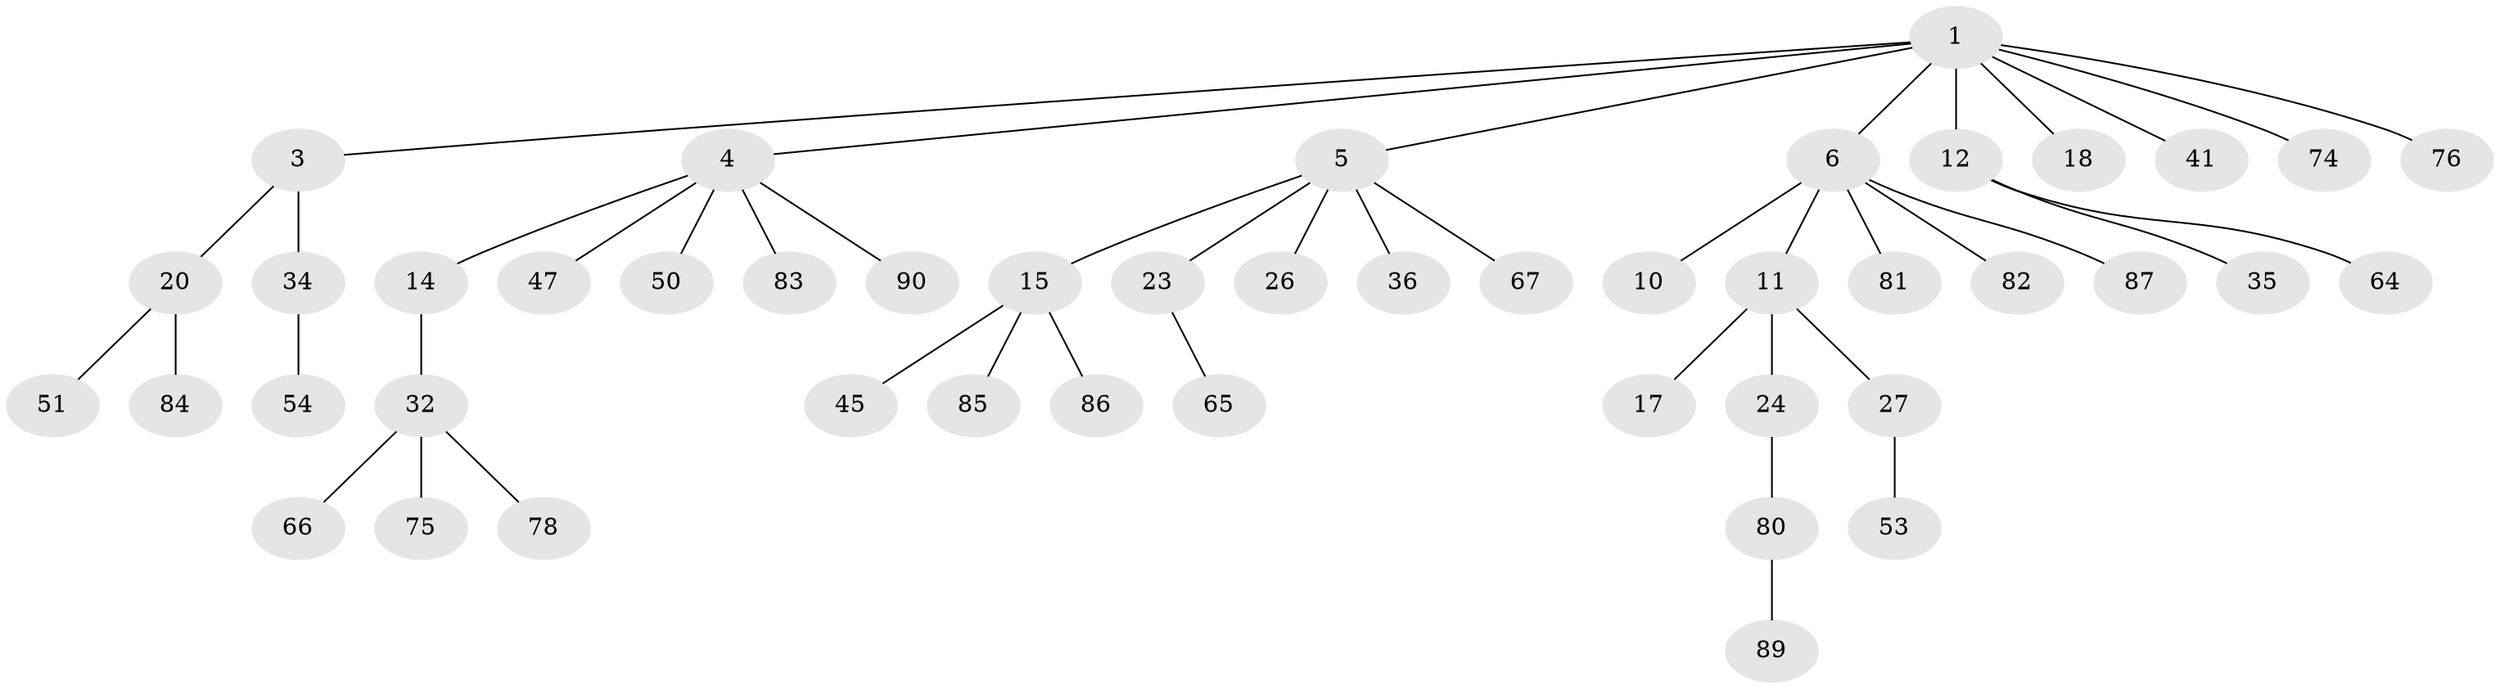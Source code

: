 // original degree distribution, {6: 0.021505376344086023, 5: 0.043010752688172046, 4: 0.06451612903225806, 2: 0.24731182795698925, 3: 0.0967741935483871, 1: 0.5161290322580645, 7: 0.010752688172043012}
// Generated by graph-tools (version 1.1) at 2025/15/03/09/25 04:15:41]
// undirected, 46 vertices, 45 edges
graph export_dot {
graph [start="1"]
  node [color=gray90,style=filled];
  1 [super="+2"];
  3 [super="+46"];
  4;
  5 [super="+49+7+8"];
  6 [super="+39+9"];
  10;
  11 [super="+43+28+58"];
  12 [super="+33+29"];
  14 [super="+16"];
  15 [super="+37+22+21+19"];
  17 [super="+55+44"];
  18 [super="+72"];
  20 [super="+42"];
  23 [super="+25+38+52"];
  24 [super="+88"];
  26;
  27 [super="+40"];
  32;
  34 [super="+91"];
  35;
  36 [super="+92+63"];
  41;
  45 [super="+61"];
  47;
  50 [super="+62"];
  51 [super="+69"];
  53;
  54;
  64;
  65;
  66;
  67;
  74;
  75;
  76;
  78;
  80;
  81;
  82;
  83;
  84;
  85;
  86;
  87;
  89;
  90;
  1 -- 3;
  1 -- 6;
  1 -- 41;
  1 -- 74;
  1 -- 76;
  1 -- 18;
  1 -- 4;
  1 -- 5;
  1 -- 12;
  3 -- 20;
  3 -- 34;
  4 -- 14;
  4 -- 47;
  4 -- 50;
  4 -- 83;
  4 -- 90;
  5 -- 36;
  5 -- 67;
  5 -- 15;
  5 -- 26;
  5 -- 23;
  6 -- 11;
  6 -- 87;
  6 -- 82;
  6 -- 81;
  6 -- 10;
  11 -- 17;
  11 -- 24;
  11 -- 27;
  12 -- 35;
  12 -- 64;
  14 -- 32;
  15 -- 45;
  15 -- 85;
  15 -- 86;
  20 -- 51;
  20 -- 84;
  23 -- 65;
  24 -- 80;
  27 -- 53;
  32 -- 66;
  32 -- 75;
  32 -- 78;
  34 -- 54;
  80 -- 89;
}
